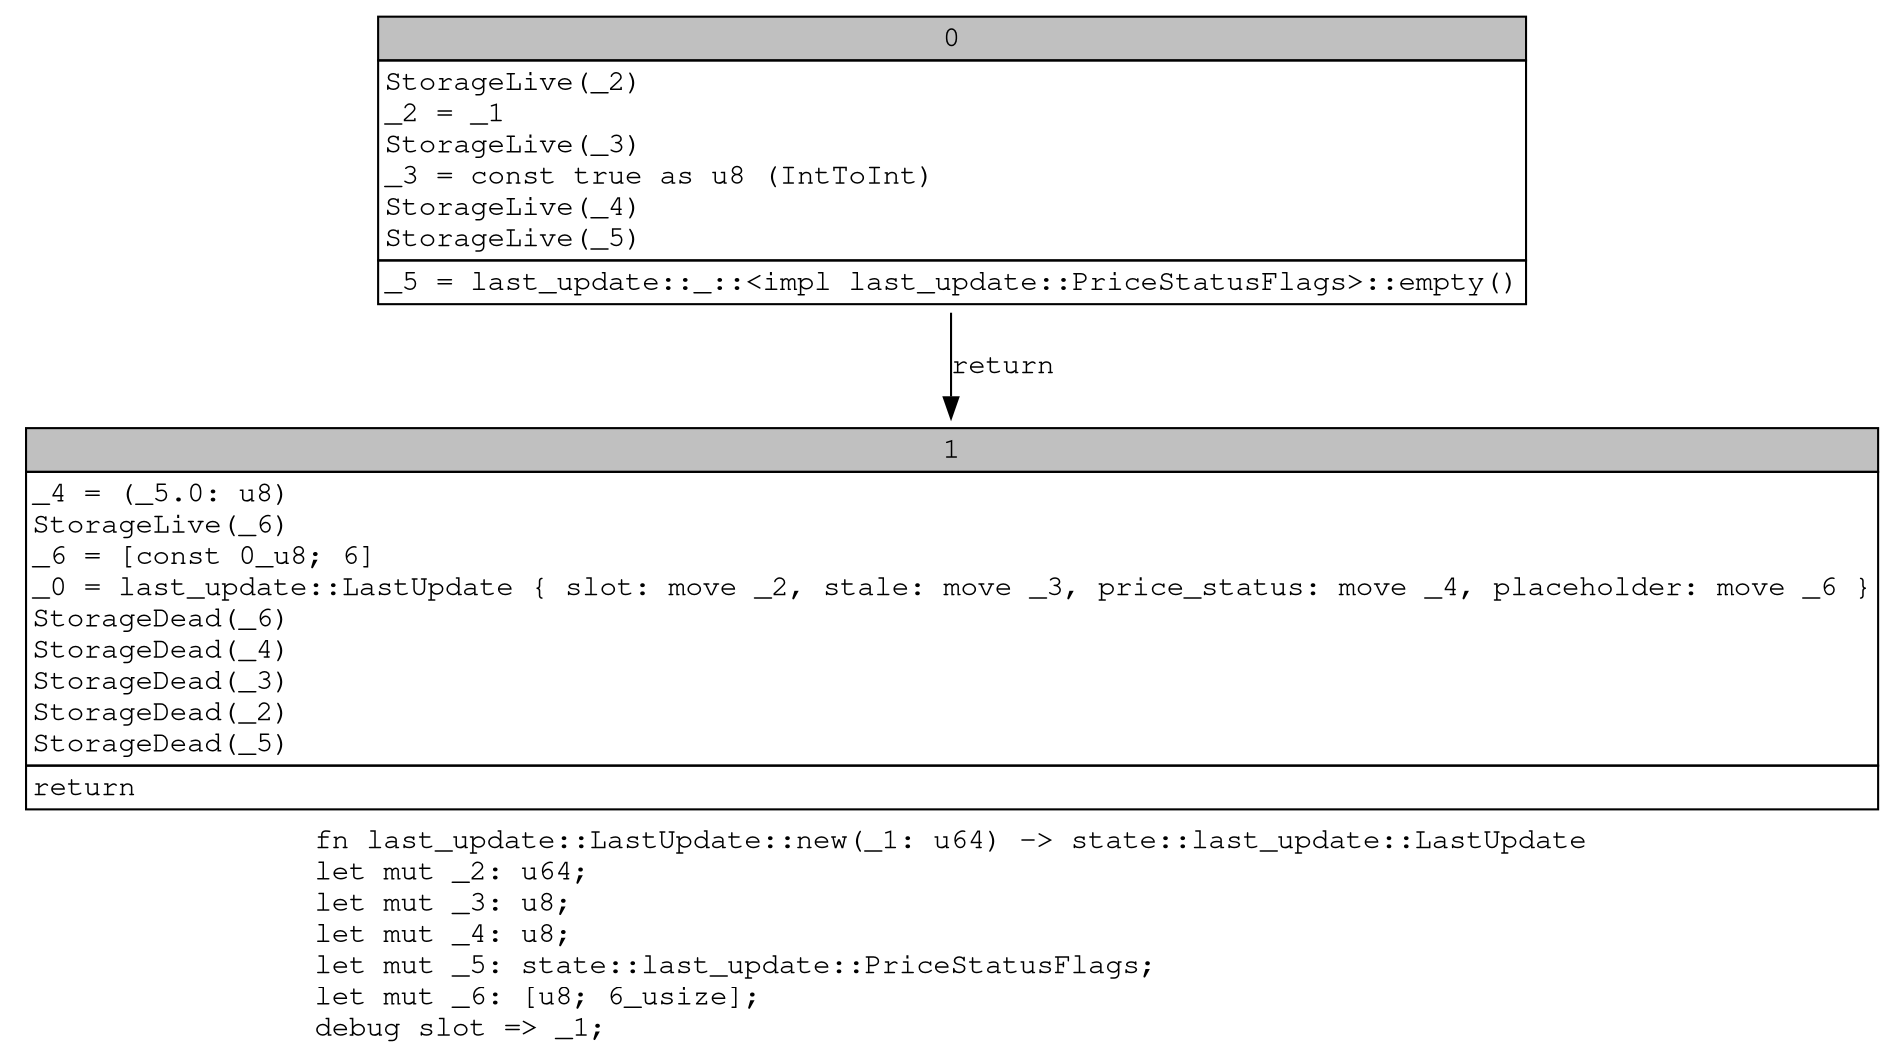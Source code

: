 digraph Mir_0_1468 {
    graph [fontname="Courier, monospace"];
    node [fontname="Courier, monospace"];
    edge [fontname="Courier, monospace"];
    label=<fn last_update::LastUpdate::new(_1: u64) -&gt; state::last_update::LastUpdate<br align="left"/>let mut _2: u64;<br align="left"/>let mut _3: u8;<br align="left"/>let mut _4: u8;<br align="left"/>let mut _5: state::last_update::PriceStatusFlags;<br align="left"/>let mut _6: [u8; 6_usize];<br align="left"/>debug slot =&gt; _1;<br align="left"/>>;
    bb0__0_1468 [shape="none", label=<<table border="0" cellborder="1" cellspacing="0"><tr><td bgcolor="gray" align="center" colspan="1">0</td></tr><tr><td align="left" balign="left">StorageLive(_2)<br/>_2 = _1<br/>StorageLive(_3)<br/>_3 = const true as u8 (IntToInt)<br/>StorageLive(_4)<br/>StorageLive(_5)<br/></td></tr><tr><td align="left">_5 = last_update::_::&lt;impl last_update::PriceStatusFlags&gt;::empty()</td></tr></table>>];
    bb1__0_1468 [shape="none", label=<<table border="0" cellborder="1" cellspacing="0"><tr><td bgcolor="gray" align="center" colspan="1">1</td></tr><tr><td align="left" balign="left">_4 = (_5.0: u8)<br/>StorageLive(_6)<br/>_6 = [const 0_u8; 6]<br/>_0 = last_update::LastUpdate { slot: move _2, stale: move _3, price_status: move _4, placeholder: move _6 }<br/>StorageDead(_6)<br/>StorageDead(_4)<br/>StorageDead(_3)<br/>StorageDead(_2)<br/>StorageDead(_5)<br/></td></tr><tr><td align="left">return</td></tr></table>>];
    bb0__0_1468 -> bb1__0_1468 [label="return"];
}
